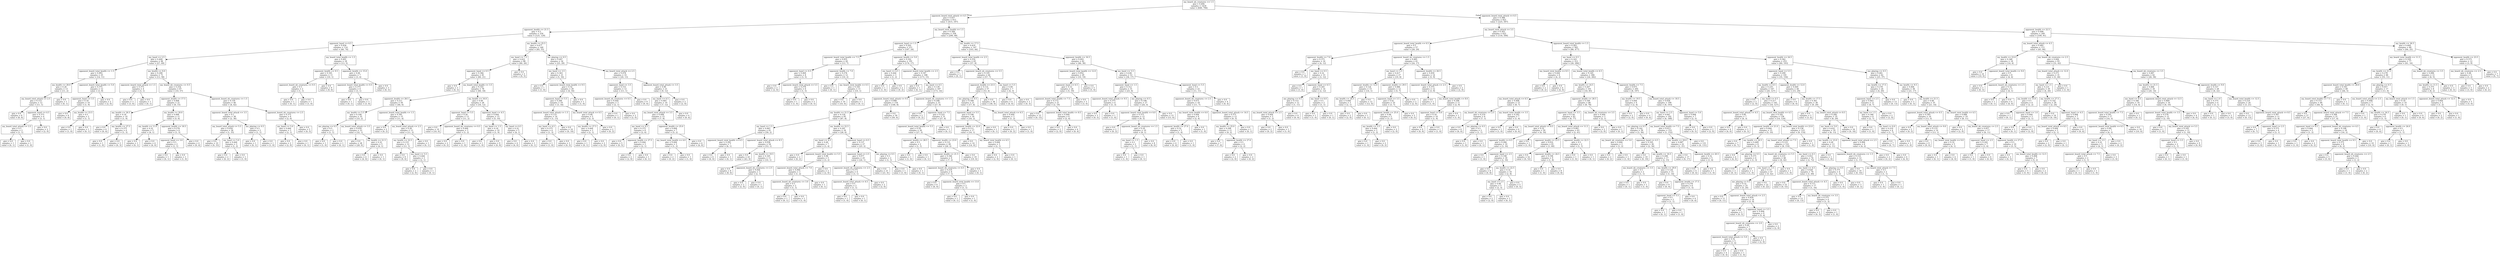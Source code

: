digraph Tree {
node [shape=box] ;
0 [label="my_board_nb_creatures <= 1.5\ngini = 0.494\nsamples = 1434\nvalue = [640, 794]"] ;
1 [label="opponent_board_total_attack <= 4.5\ngini = 0.437\nsamples = 612\nvalue = [415, 197]"] ;
0 -> 1 [labeldistance=2.5, labelangle=45, headlabel="True"] ;
2 [label="opponent_health <= 21.5\ngini = 0.5\nsamples = 254\nvalue = [125, 129]"] ;
1 -> 2 ;
3 [label="opponent_hand <= 6.5\ngini = 0.456\nsamples = 114\nvalue = [40, 74]"] ;
2 -> 3 ;
4 [label="my_hand <= 2.5\ngini = 0.404\nsamples = 96\nvalue = [27, 69]"] ;
3 -> 4 ;
5 [label="opponent_board_total_health <= 1.5\ngini = 0.493\nsamples = 25\nvalue = [14, 11]"] ;
4 -> 5 ;
6 [label="my_health <= 28.0\ngini = 0.26\nsamples = 13\nvalue = [11, 2]"] ;
5 -> 6 ;
7 [label="my_board_total_attack <= 2.5\ngini = 0.153\nsamples = 12\nvalue = [11, 1]"] ;
6 -> 7 ;
8 [label="gini = 0.0\nsamples = 8\nvalue = [8, 0]"] ;
7 -> 8 ;
9 [label="opponent_hand <= 4.5\ngini = 0.375\nsamples = 4\nvalue = [3, 1]"] ;
7 -> 9 ;
10 [label="my_board_total_attack <= 3.5\ngini = 0.5\nsamples = 2\nvalue = [1, 1]"] ;
9 -> 10 ;
11 [label="gini = 0.0\nsamples = 1\nvalue = [0, 1]"] ;
10 -> 11 ;
12 [label="gini = 0.0\nsamples = 1\nvalue = [1, 0]"] ;
10 -> 12 ;
13 [label="gini = 0.0\nsamples = 2\nvalue = [2, 0]"] ;
9 -> 13 ;
14 [label="gini = 0.0\nsamples = 1\nvalue = [0, 1]"] ;
6 -> 14 ;
15 [label="opponent_board_total_health <= 5.0\ngini = 0.375\nsamples = 12\nvalue = [3, 9]"] ;
5 -> 15 ;
16 [label="opponent_hand <= 3.5\ngini = 0.18\nsamples = 10\nvalue = [1, 9]"] ;
15 -> 16 ;
17 [label="gini = 0.0\nsamples = 8\nvalue = [0, 8]"] ;
16 -> 17 ;
18 [label="my_health <= 23.5\ngini = 0.5\nsamples = 2\nvalue = [1, 1]"] ;
16 -> 18 ;
19 [label="gini = 0.0\nsamples = 1\nvalue = [1, 0]"] ;
18 -> 19 ;
20 [label="gini = 0.0\nsamples = 1\nvalue = [0, 1]"] ;
18 -> 20 ;
21 [label="gini = 0.0\nsamples = 2\nvalue = [2, 0]"] ;
15 -> 21 ;
22 [label="my_health <= 8.0\ngini = 0.299\nsamples = 71\nvalue = [13, 58]"] ;
4 -> 22 ;
23 [label="opponent_board_total_attack <= 1.5\ngini = 0.375\nsamples = 4\nvalue = [3, 1]"] ;
22 -> 23 ;
24 [label="gini = 0.0\nsamples = 3\nvalue = [3, 0]"] ;
23 -> 24 ;
25 [label="gini = 0.0\nsamples = 1\nvalue = [0, 1]"] ;
23 -> 25 ;
26 [label="my_board_nb_creatures <= 0.5\ngini = 0.254\nsamples = 67\nvalue = [10, 57]"] ;
22 -> 26 ;
27 [label="opponent_health <= 17.5\ngini = 0.408\nsamples = 21\nvalue = [6, 15]"] ;
26 -> 27 ;
28 [label="my_health <= 26.5\ngini = 0.18\nsamples = 10\nvalue = [1, 9]"] ;
27 -> 28 ;
29 [label="gini = 0.0\nsamples = 6\nvalue = [0, 6]"] ;
28 -> 29 ;
30 [label="my_health <= 27.5\ngini = 0.375\nsamples = 4\nvalue = [1, 3]"] ;
28 -> 30 ;
31 [label="gini = 0.0\nsamples = 1\nvalue = [1, 0]"] ;
30 -> 31 ;
32 [label="gini = 0.0\nsamples = 3\nvalue = [0, 3]"] ;
30 -> 32 ;
33 [label="my_health <= 20.0\ngini = 0.496\nsamples = 11\nvalue = [5, 6]"] ;
27 -> 33 ;
34 [label="my_health <= 11.0\ngini = 0.32\nsamples = 5\nvalue = [4, 1]"] ;
33 -> 34 ;
35 [label="gini = 0.0\nsamples = 1\nvalue = [0, 1]"] ;
34 -> 35 ;
36 [label="gini = 0.0\nsamples = 4\nvalue = [4, 0]"] ;
34 -> 36 ;
37 [label="opponent_health <= 18.5\ngini = 0.278\nsamples = 6\nvalue = [1, 5]"] ;
33 -> 37 ;
38 [label="opponent_hand <= 3.0\ngini = 0.5\nsamples = 2\nvalue = [1, 1]"] ;
37 -> 38 ;
39 [label="gini = 0.0\nsamples = 1\nvalue = [0, 1]"] ;
38 -> 39 ;
40 [label="gini = 0.0\nsamples = 1\nvalue = [1, 0]"] ;
38 -> 40 ;
41 [label="gini = 0.0\nsamples = 4\nvalue = [0, 4]"] ;
37 -> 41 ;
42 [label="opponent_board_nb_creatures <= 1.5\ngini = 0.159\nsamples = 46\nvalue = [4, 42]"] ;
26 -> 42 ;
43 [label="opponent_board_total_attack <= 3.5\ngini = 0.1\nsamples = 38\nvalue = [2, 36]"] ;
42 -> 43 ;
44 [label="my_board_total_attack <= 5.5\ngini = 0.054\nsamples = 36\nvalue = [1, 35]"] ;
43 -> 44 ;
45 [label="gini = 0.0\nsamples = 33\nvalue = [0, 33]"] ;
44 -> 45 ;
46 [label="my_hand <= 5.0\ngini = 0.444\nsamples = 3\nvalue = [1, 2]"] ;
44 -> 46 ;
47 [label="gini = 0.0\nsamples = 2\nvalue = [0, 2]"] ;
46 -> 47 ;
48 [label="gini = 0.0\nsamples = 1\nvalue = [1, 0]"] ;
46 -> 48 ;
49 [label="me_playing <= 0.5\ngini = 0.5\nsamples = 2\nvalue = [1, 1]"] ;
43 -> 49 ;
50 [label="gini = 0.0\nsamples = 1\nvalue = [0, 1]"] ;
49 -> 50 ;
51 [label="gini = 0.0\nsamples = 1\nvalue = [1, 0]"] ;
49 -> 51 ;
52 [label="opponent_board_nb_creatures <= 2.5\ngini = 0.375\nsamples = 8\nvalue = [2, 6]"] ;
42 -> 52 ;
53 [label="my_hand <= 5.0\ngini = 0.444\nsamples = 3\nvalue = [2, 1]"] ;
52 -> 53 ;
54 [label="gini = 0.0\nsamples = 2\nvalue = [2, 0]"] ;
53 -> 54 ;
55 [label="gini = 0.0\nsamples = 1\nvalue = [0, 1]"] ;
53 -> 55 ;
56 [label="gini = 0.0\nsamples = 5\nvalue = [0, 5]"] ;
52 -> 56 ;
57 [label="my_board_total_health <= 1.5\ngini = 0.401\nsamples = 18\nvalue = [13, 5]"] ;
3 -> 57 ;
58 [label="opponent_health <= 9.5\ngini = 0.165\nsamples = 11\nvalue = [10, 1]"] ;
57 -> 58 ;
59 [label="opponent_board_nb_creatures <= 0.5\ngini = 0.5\nsamples = 2\nvalue = [1, 1]"] ;
58 -> 59 ;
60 [label="gini = 0.0\nsamples = 1\nvalue = [0, 1]"] ;
59 -> 60 ;
61 [label="gini = 0.0\nsamples = 1\nvalue = [1, 0]"] ;
59 -> 61 ;
62 [label="gini = 0.0\nsamples = 9\nvalue = [9, 0]"] ;
58 -> 62 ;
63 [label="opponent_health <= 15.0\ngini = 0.49\nsamples = 7\nvalue = [3, 4]"] ;
57 -> 63 ;
64 [label="opponent_board_total_health <= 0.5\ngini = 0.375\nsamples = 4\nvalue = [3, 1]"] ;
63 -> 64 ;
65 [label="gini = 0.0\nsamples = 1\nvalue = [0, 1]"] ;
64 -> 65 ;
66 [label="gini = 0.0\nsamples = 3\nvalue = [3, 0]"] ;
64 -> 66 ;
67 [label="gini = 0.0\nsamples = 3\nvalue = [0, 3]"] ;
63 -> 67 ;
68 [label="my_health <= 25.5\ngini = 0.477\nsamples = 140\nvalue = [85, 55]"] ;
2 -> 68 ;
69 [label="my_hand <= 7.5\ngini = 0.422\nsamples = 86\nvalue = [60, 26]"] ;
68 -> 69 ;
70 [label="opponent_hand <= 0.5\ngini = 0.384\nsamples = 81\nvalue = [60, 21]"] ;
69 -> 70 ;
71 [label="gini = 0.0\nsamples = 3\nvalue = [0, 3]"] ;
70 -> 71 ;
72 [label="my_board_total_health <= 3.5\ngini = 0.355\nsamples = 78\nvalue = [60, 18]"] ;
70 -> 72 ;
73 [label="opponent_health <= 28.5\ngini = 0.211\nsamples = 50\nvalue = [44, 6]"] ;
72 -> 73 ;
74 [label="my_health <= 5.5\ngini = 0.108\nsamples = 35\nvalue = [33, 2]"] ;
73 -> 74 ;
75 [label="me_playing <= 0.5\ngini = 0.5\nsamples = 2\nvalue = [1, 1]"] ;
74 -> 75 ;
76 [label="gini = 0.0\nsamples = 1\nvalue = [1, 0]"] ;
75 -> 76 ;
77 [label="gini = 0.0\nsamples = 1\nvalue = [0, 1]"] ;
75 -> 77 ;
78 [label="my_board_total_attack <= 3.5\ngini = 0.059\nsamples = 33\nvalue = [32, 1]"] ;
74 -> 78 ;
79 [label="gini = 0.0\nsamples = 28\nvalue = [28, 0]"] ;
78 -> 79 ;
80 [label="my_health <= 21.5\ngini = 0.32\nsamples = 5\nvalue = [4, 1]"] ;
78 -> 80 ;
81 [label="gini = 0.0\nsamples = 4\nvalue = [4, 0]"] ;
80 -> 81 ;
82 [label="gini = 0.0\nsamples = 1\nvalue = [0, 1]"] ;
80 -> 82 ;
83 [label="opponent_board_total_health <= 1.5\ngini = 0.391\nsamples = 15\nvalue = [11, 4]"] ;
73 -> 83 ;
84 [label="gini = 0.0\nsamples = 2\nvalue = [0, 2]"] ;
83 -> 84 ;
85 [label="my_board_total_attack <= 2.5\ngini = 0.26\nsamples = 13\nvalue = [11, 2]"] ;
83 -> 85 ;
86 [label="my_health <= 22.5\ngini = 0.153\nsamples = 12\nvalue = [11, 1]"] ;
85 -> 86 ;
87 [label="gini = 0.0\nsamples = 9\nvalue = [9, 0]"] ;
86 -> 87 ;
88 [label="my_hand <= 5.5\ngini = 0.444\nsamples = 3\nvalue = [2, 1]"] ;
86 -> 88 ;
89 [label="gini = 0.0\nsamples = 2\nvalue = [2, 0]"] ;
88 -> 89 ;
90 [label="gini = 0.0\nsamples = 1\nvalue = [0, 1]"] ;
88 -> 90 ;
91 [label="gini = 0.0\nsamples = 1\nvalue = [0, 1]"] ;
85 -> 91 ;
92 [label="my_health <= 16.0\ngini = 0.49\nsamples = 28\nvalue = [16, 12]"] ;
72 -> 92 ;
93 [label="opponent_hand <= 5.5\ngini = 0.26\nsamples = 13\nvalue = [11, 2]"] ;
92 -> 93 ;
94 [label="gini = 0.0\nsamples = 10\nvalue = [10, 0]"] ;
93 -> 94 ;
95 [label="opponent_board_nb_creatures <= 0.5\ngini = 0.444\nsamples = 3\nvalue = [1, 2]"] ;
93 -> 95 ;
96 [label="gini = 0.0\nsamples = 2\nvalue = [0, 2]"] ;
95 -> 96 ;
97 [label="gini = 0.0\nsamples = 1\nvalue = [1, 0]"] ;
95 -> 97 ;
98 [label="opponent_hand <= 4.5\ngini = 0.444\nsamples = 15\nvalue = [5, 10]"] ;
92 -> 98 ;
99 [label="my_hand <= 1.5\ngini = 0.18\nsamples = 10\nvalue = [1, 9]"] ;
98 -> 99 ;
100 [label="gini = 0.0\nsamples = 1\nvalue = [1, 0]"] ;
99 -> 100 ;
101 [label="gini = 0.0\nsamples = 9\nvalue = [0, 9]"] ;
99 -> 101 ;
102 [label="my_hand <= 6.5\ngini = 0.32\nsamples = 5\nvalue = [4, 1]"] ;
98 -> 102 ;
103 [label="gini = 0.0\nsamples = 4\nvalue = [4, 0]"] ;
102 -> 103 ;
104 [label="gini = 0.0\nsamples = 1\nvalue = [0, 1]"] ;
102 -> 104 ;
105 [label="gini = 0.0\nsamples = 5\nvalue = [0, 5]"] ;
69 -> 105 ;
106 [label="me_playing <= 0.5\ngini = 0.497\nsamples = 54\nvalue = [25, 29]"] ;
68 -> 106 ;
107 [label="my_hand <= 3.5\ngini = 0.363\nsamples = 21\nvalue = [5, 16]"] ;
106 -> 107 ;
108 [label="gini = 0.0\nsamples = 1\nvalue = [1, 0]"] ;
107 -> 108 ;
109 [label="opponent_board_total_health <= 9.5\ngini = 0.32\nsamples = 20\nvalue = [4, 16]"] ;
107 -> 109 ;
110 [label="opponent_hand <= 5.5\ngini = 0.266\nsamples = 19\nvalue = [3, 16]"] ;
109 -> 110 ;
111 [label="opponent_board_total_attack <= 1.5\ngini = 0.133\nsamples = 14\nvalue = [1, 13]"] ;
110 -> 111 ;
112 [label="my_hand <= 4.5\ngini = 0.375\nsamples = 4\nvalue = [1, 3]"] ;
111 -> 112 ;
113 [label="gini = 0.0\nsamples = 1\nvalue = [1, 0]"] ;
112 -> 113 ;
114 [label="gini = 0.0\nsamples = 3\nvalue = [0, 3]"] ;
112 -> 114 ;
115 [label="gini = 0.0\nsamples = 10\nvalue = [0, 10]"] ;
111 -> 115 ;
116 [label="my_board_total_attack <= 0.5\ngini = 0.48\nsamples = 5\nvalue = [2, 3]"] ;
110 -> 116 ;
117 [label="my_health <= 27.5\ngini = 0.444\nsamples = 3\nvalue = [2, 1]"] ;
116 -> 117 ;
118 [label="gini = 0.0\nsamples = 1\nvalue = [0, 1]"] ;
117 -> 118 ;
119 [label="gini = 0.0\nsamples = 2\nvalue = [2, 0]"] ;
117 -> 119 ;
120 [label="gini = 0.0\nsamples = 2\nvalue = [0, 2]"] ;
116 -> 120 ;
121 [label="gini = 0.0\nsamples = 1\nvalue = [1, 0]"] ;
109 -> 121 ;
122 [label="my_board_total_attack <= 2.5\ngini = 0.478\nsamples = 33\nvalue = [20, 13]"] ;
106 -> 122 ;
123 [label="opponent_hand <= 3.5\ngini = 0.153\nsamples = 12\nvalue = [11, 1]"] ;
122 -> 123 ;
124 [label="opponent_board_nb_creatures <= 0.5\ngini = 0.444\nsamples = 3\nvalue = [2, 1]"] ;
123 -> 124 ;
125 [label="gini = 0.0\nsamples = 1\nvalue = [0, 1]"] ;
124 -> 125 ;
126 [label="gini = 0.0\nsamples = 2\nvalue = [2, 0]"] ;
124 -> 126 ;
127 [label="gini = 0.0\nsamples = 9\nvalue = [9, 0]"] ;
123 -> 127 ;
128 [label="opponent_board_total_attack <= 3.5\ngini = 0.49\nsamples = 21\nvalue = [9, 12]"] ;
122 -> 128 ;
129 [label="my_hand <= 6.5\ngini = 0.465\nsamples = 19\nvalue = [7, 12]"] ;
128 -> 129 ;
130 [label="my_board_total_attack <= 3.5\ngini = 0.498\nsamples = 15\nvalue = [7, 8]"] ;
129 -> 130 ;
131 [label="my_hand <= 4.5\ngini = 0.375\nsamples = 8\nvalue = [2, 6]"] ;
130 -> 131 ;
132 [label="gini = 0.0\nsamples = 5\nvalue = [0, 5]"] ;
131 -> 132 ;
133 [label="opponent_health <= 27.5\ngini = 0.444\nsamples = 3\nvalue = [2, 1]"] ;
131 -> 133 ;
134 [label="gini = 0.0\nsamples = 2\nvalue = [2, 0]"] ;
133 -> 134 ;
135 [label="gini = 0.0\nsamples = 1\nvalue = [0, 1]"] ;
133 -> 135 ;
136 [label="opponent_health <= 25.0\ngini = 0.408\nsamples = 7\nvalue = [5, 2]"] ;
130 -> 136 ;
137 [label="my_board_total_health <= 4.0\ngini = 0.444\nsamples = 3\nvalue = [1, 2]"] ;
136 -> 137 ;
138 [label="gini = 0.0\nsamples = 2\nvalue = [0, 2]"] ;
137 -> 138 ;
139 [label="gini = 0.0\nsamples = 1\nvalue = [1, 0]"] ;
137 -> 139 ;
140 [label="gini = 0.0\nsamples = 4\nvalue = [4, 0]"] ;
136 -> 140 ;
141 [label="gini = 0.0\nsamples = 4\nvalue = [0, 4]"] ;
129 -> 141 ;
142 [label="gini = 0.0\nsamples = 2\nvalue = [2, 0]"] ;
128 -> 142 ;
143 [label="my_board_total_health <= 1.5\ngini = 0.308\nsamples = 358\nvalue = [290, 68]"] ;
1 -> 143 ;
144 [label="opponent_hand <= 1.5\ngini = 0.202\nsamples = 211\nvalue = [187, 24]"] ;
143 -> 144 ;
145 [label="opponent_board_total_health <= 7.5\ngini = 0.455\nsamples = 20\nvalue = [13, 7]"] ;
144 -> 145 ;
146 [label="opponent_hand <= 0.5\ngini = 0.469\nsamples = 8\nvalue = [3, 5]"] ;
145 -> 146 ;
147 [label="gini = 0.0\nsamples = 2\nvalue = [2, 0]"] ;
146 -> 147 ;
148 [label="opponent_board_total_attack <= 5.5\ngini = 0.278\nsamples = 6\nvalue = [1, 5]"] ;
146 -> 148 ;
149 [label="gini = 0.0\nsamples = 1\nvalue = [1, 0]"] ;
148 -> 149 ;
150 [label="gini = 0.0\nsamples = 5\nvalue = [0, 5]"] ;
148 -> 150 ;
151 [label="opponent_health <= 7.0\ngini = 0.278\nsamples = 12\nvalue = [10, 2]"] ;
145 -> 151 ;
152 [label="gini = 0.0\nsamples = 1\nvalue = [0, 1]"] ;
151 -> 152 ;
153 [label="my_board_total_health <= 0.5\ngini = 0.165\nsamples = 11\nvalue = [10, 1]"] ;
151 -> 153 ;
154 [label="gini = 0.0\nsamples = 10\nvalue = [10, 0]"] ;
153 -> 154 ;
155 [label="gini = 0.0\nsamples = 1\nvalue = [0, 1]"] ;
153 -> 155 ;
156 [label="opponent_health <= 5.0\ngini = 0.162\nsamples = 191\nvalue = [174, 17]"] ;
144 -> 156 ;
157 [label="my_hand <= 4.5\ngini = 0.444\nsamples = 3\nvalue = [1, 2]"] ;
156 -> 157 ;
158 [label="gini = 0.0\nsamples = 1\nvalue = [1, 0]"] ;
157 -> 158 ;
159 [label="gini = 0.0\nsamples = 2\nvalue = [0, 2]"] ;
157 -> 159 ;
160 [label="opponent_board_total_health <= 2.5\ngini = 0.147\nsamples = 188\nvalue = [173, 15]"] ;
156 -> 160 ;
161 [label="gini = 0.0\nsamples = 1\nvalue = [0, 1]"] ;
160 -> 161 ;
162 [label="my_hand <= 6.5\ngini = 0.139\nsamples = 187\nvalue = [173, 14]"] ;
160 -> 162 ;
163 [label="opponent_board_total_attack <= 9.5\ngini = 0.098\nsamples = 154\nvalue = [146, 8]"] ;
162 -> 163 ;
164 [label="my_health <= 21.5\ngini = 0.154\nsamples = 95\nvalue = [87, 8]"] ;
163 -> 164 ;
165 [label="my_hand <= 1.5\ngini = 0.063\nsamples = 61\nvalue = [59, 2]"] ;
164 -> 165 ;
166 [label="opponent_board_total_health <= 6.5\ngini = 0.245\nsamples = 7\nvalue = [6, 1]"] ;
165 -> 166 ;
167 [label="gini = 0.0\nsamples = 6\nvalue = [6, 0]"] ;
166 -> 167 ;
168 [label="gini = 0.0\nsamples = 1\nvalue = [0, 1]"] ;
166 -> 168 ;
169 [label="opponent_board_total_attack <= 8.5\ngini = 0.036\nsamples = 54\nvalue = [53, 1]"] ;
165 -> 169 ;
170 [label="gini = 0.0\nsamples = 43\nvalue = [43, 0]"] ;
169 -> 170 ;
171 [label="my_health <= 19.5\ngini = 0.165\nsamples = 11\nvalue = [10, 1]"] ;
169 -> 171 ;
172 [label="gini = 0.0\nsamples = 8\nvalue = [8, 0]"] ;
171 -> 172 ;
173 [label="opponent_board_nb_creatures <= 2.5\ngini = 0.444\nsamples = 3\nvalue = [2, 1]"] ;
171 -> 173 ;
174 [label="gini = 0.0\nsamples = 2\nvalue = [2, 0]"] ;
173 -> 174 ;
175 [label="gini = 0.0\nsamples = 1\nvalue = [0, 1]"] ;
173 -> 175 ;
176 [label="my_health <= 22.5\ngini = 0.291\nsamples = 34\nvalue = [28, 6]"] ;
164 -> 176 ;
177 [label="my_hand <= 4.5\ngini = 0.49\nsamples = 7\nvalue = [3, 4]"] ;
176 -> 177 ;
178 [label="gini = 0.0\nsamples = 2\nvalue = [0, 2]"] ;
177 -> 178 ;
179 [label="opponent_board_total_health <= 5.5\ngini = 0.48\nsamples = 5\nvalue = [3, 2]"] ;
177 -> 179 ;
180 [label="opponent_board_total_attack <= 7.0\ngini = 0.444\nsamples = 3\nvalue = [1, 2]"] ;
179 -> 180 ;
181 [label="opponent_board_nb_creatures <= 3.0\ngini = 0.5\nsamples = 2\nvalue = [1, 1]"] ;
180 -> 181 ;
182 [label="gini = 0.0\nsamples = 1\nvalue = [0, 1]"] ;
181 -> 182 ;
183 [label="gini = 0.0\nsamples = 1\nvalue = [1, 0]"] ;
181 -> 183 ;
184 [label="gini = 0.0\nsamples = 1\nvalue = [0, 1]"] ;
180 -> 184 ;
185 [label="gini = 0.0\nsamples = 2\nvalue = [2, 0]"] ;
179 -> 185 ;
186 [label="opponent_hand <= 6.5\ngini = 0.137\nsamples = 27\nvalue = [25, 2]"] ;
176 -> 186 ;
187 [label="opponent_hand <= 2.5\ngini = 0.077\nsamples = 25\nvalue = [24, 1]"] ;
186 -> 187 ;
188 [label="opponent_board_nb_creatures <= 2.5\ngini = 0.375\nsamples = 4\nvalue = [3, 1]"] ;
187 -> 188 ;
189 [label="opponent_board_total_attack <= 6.5\ngini = 0.5\nsamples = 2\nvalue = [1, 1]"] ;
188 -> 189 ;
190 [label="gini = 0.0\nsamples = 1\nvalue = [1, 0]"] ;
189 -> 190 ;
191 [label="gini = 0.0\nsamples = 1\nvalue = [0, 1]"] ;
189 -> 191 ;
192 [label="gini = 0.0\nsamples = 2\nvalue = [2, 0]"] ;
188 -> 192 ;
193 [label="gini = 0.0\nsamples = 21\nvalue = [21, 0]"] ;
187 -> 193 ;
194 [label="me_playing <= 0.5\ngini = 0.5\nsamples = 2\nvalue = [1, 1]"] ;
186 -> 194 ;
195 [label="gini = 0.0\nsamples = 1\nvalue = [1, 0]"] ;
194 -> 195 ;
196 [label="gini = 0.0\nsamples = 1\nvalue = [0, 1]"] ;
194 -> 196 ;
197 [label="gini = 0.0\nsamples = 59\nvalue = [59, 0]"] ;
163 -> 197 ;
198 [label="opponent_board_nb_creatures <= 1.5\ngini = 0.298\nsamples = 33\nvalue = [27, 6]"] ;
162 -> 198 ;
199 [label="gini = 0.0\nsamples = 2\nvalue = [0, 2]"] ;
198 -> 199 ;
200 [label="opponent_hand <= 7.5\ngini = 0.225\nsamples = 31\nvalue = [27, 4]"] ;
198 -> 200 ;
201 [label="opponent_board_total_health <= 5.5\ngini = 0.18\nsamples = 30\nvalue = [27, 3]"] ;
200 -> 201 ;
202 [label="opponent_health <= 28.5\ngini = 0.5\nsamples = 2\nvalue = [1, 1]"] ;
201 -> 202 ;
203 [label="gini = 0.0\nsamples = 1\nvalue = [1, 0]"] ;
202 -> 203 ;
204 [label="gini = 0.0\nsamples = 1\nvalue = [0, 1]"] ;
202 -> 204 ;
205 [label="opponent_health <= 23.0\ngini = 0.133\nsamples = 28\nvalue = [26, 2]"] ;
201 -> 205 ;
206 [label="opponent_health <= 21.5\ngini = 0.346\nsamples = 9\nvalue = [7, 2]"] ;
205 -> 206 ;
207 [label="opponent_board_nb_creatures <= 4.5\ngini = 0.219\nsamples = 8\nvalue = [7, 1]"] ;
206 -> 207 ;
208 [label="gini = 0.0\nsamples = 6\nvalue = [6, 0]"] ;
207 -> 208 ;
209 [label="opponent_board_total_health <= 13.0\ngini = 0.5\nsamples = 2\nvalue = [1, 1]"] ;
207 -> 209 ;
210 [label="gini = 0.0\nsamples = 1\nvalue = [0, 1]"] ;
209 -> 210 ;
211 [label="gini = 0.0\nsamples = 1\nvalue = [1, 0]"] ;
209 -> 211 ;
212 [label="gini = 0.0\nsamples = 1\nvalue = [0, 1]"] ;
206 -> 212 ;
213 [label="gini = 0.0\nsamples = 19\nvalue = [19, 0]"] ;
205 -> 213 ;
214 [label="gini = 0.0\nsamples = 1\nvalue = [0, 1]"] ;
200 -> 214 ;
215 [label="my_health <= 17.5\ngini = 0.419\nsamples = 147\nvalue = [103, 44]"] ;
143 -> 215 ;
216 [label="opponent_board_total_health <= 2.5\ngini = 0.216\nsamples = 65\nvalue = [57, 8]"] ;
215 -> 216 ;
217 [label="gini = 0.0\nsamples = 1\nvalue = [0, 1]"] ;
216 -> 217 ;
218 [label="opponent_board_nb_creatures <= 5.5\ngini = 0.195\nsamples = 64\nvalue = [57, 7]"] ;
216 -> 218 ;
219 [label="opponent_health <= 23.5\ngini = 0.131\nsamples = 57\nvalue = [53, 4]"] ;
218 -> 219 ;
220 [label="me_playing <= 0.5\ngini = 0.308\nsamples = 21\nvalue = [17, 4]"] ;
219 -> 220 ;
221 [label="opponent_hand <= 5.5\ngini = 0.198\nsamples = 18\nvalue = [16, 2]"] ;
220 -> 221 ;
222 [label="opponent_health <= 22.0\ngini = 0.111\nsamples = 17\nvalue = [16, 1]"] ;
221 -> 222 ;
223 [label="gini = 0.0\nsamples = 14\nvalue = [14, 0]"] ;
222 -> 223 ;
224 [label="my_board_total_health <= 4.5\ngini = 0.444\nsamples = 3\nvalue = [2, 1]"] ;
222 -> 224 ;
225 [label="gini = 0.0\nsamples = 2\nvalue = [2, 0]"] ;
224 -> 225 ;
226 [label="gini = 0.0\nsamples = 1\nvalue = [0, 1]"] ;
224 -> 226 ;
227 [label="gini = 0.0\nsamples = 1\nvalue = [0, 1]"] ;
221 -> 227 ;
228 [label="my_board_total_attack <= 6.5\ngini = 0.444\nsamples = 3\nvalue = [1, 2]"] ;
220 -> 228 ;
229 [label="gini = 0.0\nsamples = 2\nvalue = [0, 2]"] ;
228 -> 229 ;
230 [label="gini = 0.0\nsamples = 1\nvalue = [1, 0]"] ;
228 -> 230 ;
231 [label="gini = 0.0\nsamples = 36\nvalue = [36, 0]"] ;
219 -> 231 ;
232 [label="my_hand <= 5.5\ngini = 0.49\nsamples = 7\nvalue = [4, 3]"] ;
218 -> 232 ;
233 [label="gini = 0.0\nsamples = 4\nvalue = [4, 0]"] ;
232 -> 233 ;
234 [label="gini = 0.0\nsamples = 3\nvalue = [0, 3]"] ;
232 -> 234 ;
235 [label="opponent_health <= 16.5\ngini = 0.493\nsamples = 82\nvalue = [46, 36]"] ;
215 -> 235 ;
236 [label="opponent_board_total_health <= 12.0\ngini = 0.452\nsamples = 29\nvalue = [10, 19]"] ;
235 -> 236 ;
237 [label="opponent_hand <= 6.5\ngini = 0.33\nsamples = 24\nvalue = [5, 19]"] ;
236 -> 237 ;
238 [label="opponent_board_total_health <= 7.5\ngini = 0.172\nsamples = 21\nvalue = [2, 19]"] ;
237 -> 238 ;
239 [label="gini = 0.0\nsamples = 15\nvalue = [0, 15]"] ;
238 -> 239 ;
240 [label="opponent_board_total_health <= 8.5\ngini = 0.444\nsamples = 6\nvalue = [2, 4]"] ;
238 -> 240 ;
241 [label="gini = 0.0\nsamples = 2\nvalue = [2, 0]"] ;
240 -> 241 ;
242 [label="gini = 0.0\nsamples = 4\nvalue = [0, 4]"] ;
240 -> 242 ;
243 [label="gini = 0.0\nsamples = 3\nvalue = [3, 0]"] ;
237 -> 243 ;
244 [label="gini = 0.0\nsamples = 5\nvalue = [5, 0]"] ;
236 -> 244 ;
245 [label="my_hand <= 5.5\ngini = 0.436\nsamples = 53\nvalue = [36, 17]"] ;
235 -> 245 ;
246 [label="opponent_hand <= 1.5\ngini = 0.312\nsamples = 31\nvalue = [25, 6]"] ;
245 -> 246 ;
247 [label="opponent_board_total_attack <= 9.5\ngini = 0.375\nsamples = 4\nvalue = [1, 3]"] ;
246 -> 247 ;
248 [label="gini = 0.0\nsamples = 3\nvalue = [0, 3]"] ;
247 -> 248 ;
249 [label="gini = 0.0\nsamples = 1\nvalue = [1, 0]"] ;
247 -> 249 ;
250 [label="me_playing <= 0.5\ngini = 0.198\nsamples = 27\nvalue = [24, 3]"] ;
246 -> 250 ;
251 [label="opponent_board_total_health <= 6.0\ngini = 0.375\nsamples = 12\nvalue = [9, 3]"] ;
250 -> 251 ;
252 [label="gini = 0.0\nsamples = 2\nvalue = [0, 2]"] ;
251 -> 252 ;
253 [label="opponent_board_nb_creatures <= 1.5\ngini = 0.18\nsamples = 10\nvalue = [9, 1]"] ;
251 -> 253 ;
254 [label="my_hand <= 1.5\ngini = 0.5\nsamples = 2\nvalue = [1, 1]"] ;
253 -> 254 ;
255 [label="gini = 0.0\nsamples = 1\nvalue = [1, 0]"] ;
254 -> 255 ;
256 [label="gini = 0.0\nsamples = 1\nvalue = [0, 1]"] ;
254 -> 256 ;
257 [label="gini = 0.0\nsamples = 8\nvalue = [8, 0]"] ;
253 -> 257 ;
258 [label="gini = 0.0\nsamples = 15\nvalue = [15, 0]"] ;
250 -> 258 ;
259 [label="opponent_hand <= 5.5\ngini = 0.5\nsamples = 22\nvalue = [11, 11]"] ;
245 -> 259 ;
260 [label="opponent_board_nb_creatures <= 2.5\ngini = 0.475\nsamples = 18\nvalue = [11, 7]"] ;
259 -> 260 ;
261 [label="my_board_total_health <= 6.0\ngini = 0.444\nsamples = 6\nvalue = [2, 4]"] ;
260 -> 261 ;
262 [label="opponent_health <= 27.0\ngini = 0.32\nsamples = 5\nvalue = [1, 4]"] ;
261 -> 262 ;
263 [label="gini = 0.0\nsamples = 4\nvalue = [0, 4]"] ;
262 -> 263 ;
264 [label="gini = 0.0\nsamples = 1\nvalue = [1, 0]"] ;
262 -> 264 ;
265 [label="gini = 0.0\nsamples = 1\nvalue = [1, 0]"] ;
261 -> 265 ;
266 [label="opponent_board_total_attack <= 14.5\ngini = 0.375\nsamples = 12\nvalue = [9, 3]"] ;
260 -> 266 ;
267 [label="my_health <= 25.0\ngini = 0.298\nsamples = 11\nvalue = [9, 2]"] ;
266 -> 267 ;
268 [label="gini = 0.0\nsamples = 7\nvalue = [7, 0]"] ;
267 -> 268 ;
269 [label="opponent_health <= 27.0\ngini = 0.5\nsamples = 4\nvalue = [2, 2]"] ;
267 -> 269 ;
270 [label="gini = 0.0\nsamples = 2\nvalue = [2, 0]"] ;
269 -> 270 ;
271 [label="gini = 0.0\nsamples = 2\nvalue = [0, 2]"] ;
269 -> 271 ;
272 [label="gini = 0.0\nsamples = 1\nvalue = [0, 1]"] ;
266 -> 272 ;
273 [label="gini = 0.0\nsamples = 4\nvalue = [0, 4]"] ;
259 -> 273 ;
274 [label="opponent_board_total_attack <= 6.5\ngini = 0.398\nsamples = 822\nvalue = [225, 597]"] ;
0 -> 274 [labeldistance=2.5, labelangle=-45, headlabel="False"] ;
275 [label="my_board_total_attack <= 3.5\ngini = 0.303\nsamples = 622\nvalue = [116, 506]"] ;
274 -> 275 ;
276 [label="opponent_board_total_health <= 0.5\ngini = 0.5\nsamples = 57\nvalue = [28, 29]"] ;
275 -> 276 ;
277 [label="opponent_health <= 7.0\ngini = 0.375\nsamples = 16\nvalue = [4, 12]"] ;
276 -> 277 ;
278 [label="gini = 0.0\nsamples = 1\nvalue = [1, 0]"] ;
277 -> 278 ;
279 [label="my_hand <= 0.5\ngini = 0.32\nsamples = 15\nvalue = [3, 12]"] ;
277 -> 279 ;
280 [label="gini = 0.0\nsamples = 1\nvalue = [1, 0]"] ;
279 -> 280 ;
281 [label="opponent_hand <= 6.5\ngini = 0.245\nsamples = 14\nvalue = [2, 12]"] ;
279 -> 281 ;
282 [label="me_playing <= 0.5\ngini = 0.153\nsamples = 12\nvalue = [1, 11]"] ;
281 -> 282 ;
283 [label="my_board_total_attack <= 2.5\ngini = 0.444\nsamples = 3\nvalue = [1, 2]"] ;
282 -> 283 ;
284 [label="gini = 0.0\nsamples = 2\nvalue = [0, 2]"] ;
283 -> 284 ;
285 [label="gini = 0.0\nsamples = 1\nvalue = [1, 0]"] ;
283 -> 285 ;
286 [label="gini = 0.0\nsamples = 9\nvalue = [0, 9]"] ;
282 -> 286 ;
287 [label="my_hand <= 6.0\ngini = 0.5\nsamples = 2\nvalue = [1, 1]"] ;
281 -> 287 ;
288 [label="gini = 0.0\nsamples = 1\nvalue = [1, 0]"] ;
287 -> 288 ;
289 [label="gini = 0.0\nsamples = 1\nvalue = [0, 1]"] ;
287 -> 289 ;
290 [label="opponent_board_nb_creatures <= 1.5\ngini = 0.485\nsamples = 41\nvalue = [24, 17]"] ;
276 -> 290 ;
291 [label="my_hand <= 3.5\ngini = 0.417\nsamples = 27\nvalue = [19, 8]"] ;
290 -> 291 ;
292 [label="opponent_health <= 12.0\ngini = 0.124\nsamples = 15\nvalue = [14, 1]"] ;
291 -> 292 ;
293 [label="my_health <= 24.5\ngini = 0.444\nsamples = 3\nvalue = [2, 1]"] ;
292 -> 293 ;
294 [label="gini = 0.0\nsamples = 2\nvalue = [2, 0]"] ;
293 -> 294 ;
295 [label="gini = 0.0\nsamples = 1\nvalue = [0, 1]"] ;
293 -> 295 ;
296 [label="gini = 0.0\nsamples = 12\nvalue = [12, 0]"] ;
292 -> 296 ;
297 [label="opponent_health <= 29.5\ngini = 0.486\nsamples = 12\nvalue = [5, 7]"] ;
291 -> 297 ;
298 [label="opponent_hand <= 3.5\ngini = 0.42\nsamples = 10\nvalue = [3, 7]"] ;
297 -> 298 ;
299 [label="opponent_health <= 25.0\ngini = 0.48\nsamples = 5\nvalue = [3, 2]"] ;
298 -> 299 ;
300 [label="my_health <= 5.5\ngini = 0.444\nsamples = 3\nvalue = [1, 2]"] ;
299 -> 300 ;
301 [label="gini = 0.0\nsamples = 1\nvalue = [1, 0]"] ;
300 -> 301 ;
302 [label="gini = 0.0\nsamples = 2\nvalue = [0, 2]"] ;
300 -> 302 ;
303 [label="gini = 0.0\nsamples = 2\nvalue = [2, 0]"] ;
299 -> 303 ;
304 [label="gini = 0.0\nsamples = 5\nvalue = [0, 5]"] ;
298 -> 304 ;
305 [label="gini = 0.0\nsamples = 2\nvalue = [2, 0]"] ;
297 -> 305 ;
306 [label="opponent_health <= 26.5\ngini = 0.459\nsamples = 14\nvalue = [5, 9]"] ;
290 -> 306 ;
307 [label="opponent_board_total_attack <= 2.5\ngini = 0.375\nsamples = 12\nvalue = [3, 9]"] ;
306 -> 307 ;
308 [label="gini = 0.0\nsamples = 1\nvalue = [1, 0]"] ;
307 -> 308 ;
309 [label="my_board_total_health <= 8.0\ngini = 0.298\nsamples = 11\nvalue = [2, 9]"] ;
307 -> 309 ;
310 [label="opponent_hand <= 6.0\ngini = 0.18\nsamples = 10\nvalue = [1, 9]"] ;
309 -> 310 ;
311 [label="gini = 0.0\nsamples = 9\nvalue = [0, 9]"] ;
310 -> 311 ;
312 [label="gini = 0.0\nsamples = 1\nvalue = [1, 0]"] ;
310 -> 312 ;
313 [label="gini = 0.0\nsamples = 1\nvalue = [1, 0]"] ;
309 -> 313 ;
314 [label="gini = 0.0\nsamples = 2\nvalue = [2, 0]"] ;
306 -> 314 ;
315 [label="opponent_board_total_health <= 1.5\ngini = 0.263\nsamples = 565\nvalue = [88, 477]"] ;
275 -> 315 ;
316 [label="my_hand <= 0.5\ngini = 0.163\nsamples = 312\nvalue = [28, 284]"] ;
315 -> 316 ;
317 [label="my_board_total_health <= 8.5\ngini = 0.444\nsamples = 6\nvalue = [4, 2]"] ;
316 -> 317 ;
318 [label="gini = 0.0\nsamples = 2\nvalue = [0, 2]"] ;
317 -> 318 ;
319 [label="gini = 0.0\nsamples = 4\nvalue = [4, 0]"] ;
317 -> 319 ;
320 [label="my_board_total_health <= 6.5\ngini = 0.145\nsamples = 306\nvalue = [24, 282]"] ;
316 -> 320 ;
321 [label="my_health <= 14.5\ngini = 0.267\nsamples = 101\nvalue = [16, 85]"] ;
320 -> 321 ;
322 [label="my_board_total_attack <= 6.5\ngini = 0.498\nsamples = 15\nvalue = [8, 7]"] ;
321 -> 322 ;
323 [label="my_board_nb_creatures <= 2.5\ngini = 0.219\nsamples = 8\nvalue = [7, 1]"] ;
322 -> 323 ;
324 [label="gini = 0.0\nsamples = 6\nvalue = [6, 0]"] ;
323 -> 324 ;
325 [label="me_playing <= 0.5\ngini = 0.5\nsamples = 2\nvalue = [1, 1]"] ;
323 -> 325 ;
326 [label="gini = 0.0\nsamples = 1\nvalue = [1, 0]"] ;
325 -> 326 ;
327 [label="gini = 0.0\nsamples = 1\nvalue = [0, 1]"] ;
325 -> 327 ;
328 [label="my_board_total_health <= 3.5\ngini = 0.245\nsamples = 7\nvalue = [1, 6]"] ;
322 -> 328 ;
329 [label="gini = 0.0\nsamples = 1\nvalue = [1, 0]"] ;
328 -> 329 ;
330 [label="gini = 0.0\nsamples = 6\nvalue = [0, 6]"] ;
328 -> 330 ;
331 [label="opponent_health <= 28.5\ngini = 0.169\nsamples = 86\nvalue = [8, 78]"] ;
321 -> 331 ;
332 [label="opponent_hand <= 3.5\ngini = 0.134\nsamples = 83\nvalue = [6, 77]"] ;
331 -> 332 ;
333 [label="my_board_total_attack <= 8.5\ngini = 0.32\nsamples = 20\nvalue = [4, 16]"] ;
332 -> 333 ;
334 [label="opponent_health <= 6.5\ngini = 0.266\nsamples = 19\nvalue = [3, 16]"] ;
333 -> 334 ;
335 [label="gini = 0.0\nsamples = 1\nvalue = [1, 0]"] ;
334 -> 335 ;
336 [label="opponent_hand <= 2.5\ngini = 0.198\nsamples = 18\nvalue = [2, 16]"] ;
334 -> 336 ;
337 [label="gini = 0.0\nsamples = 8\nvalue = [0, 8]"] ;
336 -> 337 ;
338 [label="my_health <= 22.5\ngini = 0.32\nsamples = 10\nvalue = [2, 8]"] ;
336 -> 338 ;
339 [label="my_hand <= 2.5\ngini = 0.48\nsamples = 5\nvalue = [2, 3]"] ;
338 -> 339 ;
340 [label="gini = 0.0\nsamples = 2\nvalue = [2, 0]"] ;
339 -> 340 ;
341 [label="gini = 0.0\nsamples = 3\nvalue = [0, 3]"] ;
339 -> 341 ;
342 [label="gini = 0.0\nsamples = 5\nvalue = [0, 5]"] ;
338 -> 342 ;
343 [label="gini = 0.0\nsamples = 1\nvalue = [1, 0]"] ;
333 -> 343 ;
344 [label="my_board_total_attack <= 11.5\ngini = 0.061\nsamples = 63\nvalue = [2, 61]"] ;
332 -> 344 ;
345 [label="opponent_health <= 23.5\ngini = 0.032\nsamples = 61\nvalue = [1, 60]"] ;
344 -> 345 ;
346 [label="gini = 0.0\nsamples = 52\nvalue = [0, 52]"] ;
345 -> 346 ;
347 [label="opponent_health <= 24.5\ngini = 0.198\nsamples = 9\nvalue = [1, 8]"] ;
345 -> 347 ;
348 [label="gini = 0.0\nsamples = 1\nvalue = [1, 0]"] ;
347 -> 348 ;
349 [label="gini = 0.0\nsamples = 8\nvalue = [0, 8]"] ;
347 -> 349 ;
350 [label="opponent_health <= 22.5\ngini = 0.5\nsamples = 2\nvalue = [1, 1]"] ;
344 -> 350 ;
351 [label="gini = 0.0\nsamples = 1\nvalue = [1, 0]"] ;
350 -> 351 ;
352 [label="gini = 0.0\nsamples = 1\nvalue = [0, 1]"] ;
350 -> 352 ;
353 [label="my_board_nb_creatures <= 3.5\ngini = 0.444\nsamples = 3\nvalue = [2, 1]"] ;
331 -> 353 ;
354 [label="gini = 0.0\nsamples = 2\nvalue = [2, 0]"] ;
353 -> 354 ;
355 [label="gini = 0.0\nsamples = 1\nvalue = [0, 1]"] ;
353 -> 355 ;
356 [label="opponent_health <= 7.5\ngini = 0.075\nsamples = 205\nvalue = [8, 197]"] ;
320 -> 356 ;
357 [label="my_health <= 19.5\ngini = 0.444\nsamples = 6\nvalue = [2, 4]"] ;
356 -> 357 ;
358 [label="gini = 0.0\nsamples = 2\nvalue = [2, 0]"] ;
357 -> 358 ;
359 [label="gini = 0.0\nsamples = 4\nvalue = [0, 4]"] ;
357 -> 359 ;
360 [label="my_board_total_attack <= 18.5\ngini = 0.058\nsamples = 199\nvalue = [6, 193]"] ;
356 -> 360 ;
361 [label="my_hand <= 2.5\ngini = 0.041\nsamples = 192\nvalue = [4, 188]"] ;
360 -> 361 ;
362 [label="me_playing <= 0.5\ngini = 0.142\nsamples = 39\nvalue = [3, 36]"] ;
361 -> 362 ;
363 [label="my_board_nb_creatures <= 5.0\ngini = 0.444\nsamples = 3\nvalue = [1, 2]"] ;
362 -> 363 ;
364 [label="gini = 0.0\nsamples = 2\nvalue = [0, 2]"] ;
363 -> 364 ;
365 [label="gini = 0.0\nsamples = 1\nvalue = [1, 0]"] ;
363 -> 365 ;
366 [label="opponent_hand <= 4.5\ngini = 0.105\nsamples = 36\nvalue = [2, 34]"] ;
362 -> 366 ;
367 [label="gini = 0.0\nsamples = 19\nvalue = [0, 19]"] ;
366 -> 367 ;
368 [label="my_health <= 16.5\ngini = 0.208\nsamples = 17\nvalue = [2, 15]"] ;
366 -> 368 ;
369 [label="my_board_nb_creatures <= 3.5\ngini = 0.5\nsamples = 2\nvalue = [1, 1]"] ;
368 -> 369 ;
370 [label="gini = 0.0\nsamples = 1\nvalue = [0, 1]"] ;
369 -> 370 ;
371 [label="gini = 0.0\nsamples = 1\nvalue = [1, 0]"] ;
369 -> 371 ;
372 [label="my_health <= 29.0\ngini = 0.124\nsamples = 15\nvalue = [1, 14]"] ;
368 -> 372 ;
373 [label="gini = 0.0\nsamples = 9\nvalue = [0, 9]"] ;
372 -> 373 ;
374 [label="opponent_health <= 17.5\ngini = 0.278\nsamples = 6\nvalue = [1, 5]"] ;
372 -> 374 ;
375 [label="opponent_hand <= 5.5\ngini = 0.5\nsamples = 2\nvalue = [1, 1]"] ;
374 -> 375 ;
376 [label="gini = 0.0\nsamples = 1\nvalue = [0, 1]"] ;
375 -> 376 ;
377 [label="gini = 0.0\nsamples = 1\nvalue = [1, 0]"] ;
375 -> 377 ;
378 [label="gini = 0.0\nsamples = 4\nvalue = [0, 4]"] ;
374 -> 378 ;
379 [label="my_board_total_health <= 7.5\ngini = 0.013\nsamples = 153\nvalue = [1, 152]"] ;
361 -> 379 ;
380 [label="my_health <= 29.0\ngini = 0.087\nsamples = 22\nvalue = [1, 21]"] ;
379 -> 380 ;
381 [label="gini = 0.0\nsamples = 17\nvalue = [0, 17]"] ;
380 -> 381 ;
382 [label="opponent_health <= 20.5\ngini = 0.32\nsamples = 5\nvalue = [1, 4]"] ;
380 -> 382 ;
383 [label="gini = 0.0\nsamples = 4\nvalue = [0, 4]"] ;
382 -> 383 ;
384 [label="gini = 0.0\nsamples = 1\nvalue = [1, 0]"] ;
382 -> 384 ;
385 [label="gini = 0.0\nsamples = 131\nvalue = [0, 131]"] ;
379 -> 385 ;
386 [label="opponent_hand <= 5.0\ngini = 0.408\nsamples = 7\nvalue = [2, 5]"] ;
360 -> 386 ;
387 [label="gini = 0.0\nsamples = 5\nvalue = [0, 5]"] ;
386 -> 387 ;
388 [label="gini = 0.0\nsamples = 2\nvalue = [2, 0]"] ;
386 -> 388 ;
389 [label="opponent_health <= 24.5\ngini = 0.362\nsamples = 253\nvalue = [60, 193]"] ;
315 -> 389 ;
390 [label="opponent_hand <= 5.5\ngini = 0.299\nsamples = 191\nvalue = [35, 156]"] ;
389 -> 390 ;
391 [label="my_health <= 6.5\ngini = 0.235\nsamples = 147\nvalue = [20, 127]"] ;
390 -> 391 ;
392 [label="gini = 0.0\nsamples = 2\nvalue = [2, 0]"] ;
391 -> 392 ;
393 [label="my_hand <= 0.5\ngini = 0.217\nsamples = 145\nvalue = [18, 127]"] ;
391 -> 393 ;
394 [label="opponent_board_total_attack <= 4.5\ngini = 0.49\nsamples = 7\nvalue = [4, 3]"] ;
393 -> 394 ;
395 [label="gini = 0.0\nsamples = 4\nvalue = [4, 0]"] ;
394 -> 395 ;
396 [label="gini = 0.0\nsamples = 3\nvalue = [0, 3]"] ;
394 -> 396 ;
397 [label="my_board_total_health <= 4.5\ngini = 0.182\nsamples = 138\nvalue = [14, 124]"] ;
393 -> 397 ;
398 [label="opponent_health <= 21.0\ngini = 0.444\nsamples = 15\nvalue = [5, 10]"] ;
397 -> 398 ;
399 [label="gini = 0.0\nsamples = 7\nvalue = [0, 7]"] ;
398 -> 399 ;
400 [label="my_health <= 24.5\ngini = 0.469\nsamples = 8\nvalue = [5, 3]"] ;
398 -> 400 ;
401 [label="gini = 0.0\nsamples = 4\nvalue = [4, 0]"] ;
400 -> 401 ;
402 [label="me_playing <= 0.5\ngini = 0.375\nsamples = 4\nvalue = [1, 3]"] ;
400 -> 402 ;
403 [label="gini = 0.0\nsamples = 3\nvalue = [0, 3]"] ;
402 -> 403 ;
404 [label="gini = 0.0\nsamples = 1\nvalue = [1, 0]"] ;
402 -> 404 ;
405 [label="my_board_total_health <= 23.0\ngini = 0.136\nsamples = 123\nvalue = [9, 114]"] ;
397 -> 405 ;
406 [label="my_board_total_attack <= 7.5\ngini = 0.123\nsamples = 122\nvalue = [8, 114]"] ;
405 -> 406 ;
407 [label="my_board_nb_creatures <= 5.5\ngini = 0.219\nsamples = 48\nvalue = [6, 42]"] ;
406 -> 407 ;
408 [label="my_hand <= 3.5\ngini = 0.19\nsamples = 47\nvalue = [5, 42]"] ;
407 -> 408 ;
409 [label="me_playing <= 0.5\ngini = 0.32\nsamples = 25\nvalue = [5, 20]"] ;
408 -> 409 ;
410 [label="gini = 0.0\nsamples = 11\nvalue = [0, 11]"] ;
409 -> 410 ;
411 [label="opponent_board_total_attack <= 2.5\ngini = 0.459\nsamples = 14\nvalue = [5, 9]"] ;
409 -> 411 ;
412 [label="gini = 0.0\nsamples = 5\nvalue = [0, 5]"] ;
411 -> 412 ;
413 [label="opponent_hand <= 3.5\ngini = 0.494\nsamples = 9\nvalue = [5, 4]"] ;
411 -> 413 ;
414 [label="opponent_board_nb_creatures <= 2.0\ngini = 0.49\nsamples = 7\nvalue = [3, 4]"] ;
413 -> 414 ;
415 [label="opponent_board_total_attack <= 5.0\ngini = 0.32\nsamples = 5\nvalue = [1, 4]"] ;
414 -> 415 ;
416 [label="gini = 0.0\nsamples = 4\nvalue = [0, 4]"] ;
415 -> 416 ;
417 [label="gini = 0.0\nsamples = 1\nvalue = [1, 0]"] ;
415 -> 417 ;
418 [label="gini = 0.0\nsamples = 2\nvalue = [2, 0]"] ;
414 -> 418 ;
419 [label="gini = 0.0\nsamples = 2\nvalue = [2, 0]"] ;
413 -> 419 ;
420 [label="gini = 0.0\nsamples = 22\nvalue = [0, 22]"] ;
408 -> 420 ;
421 [label="gini = 0.0\nsamples = 1\nvalue = [1, 0]"] ;
407 -> 421 ;
422 [label="my_hand <= 6.5\ngini = 0.053\nsamples = 74\nvalue = [2, 72]"] ;
406 -> 422 ;
423 [label="my_hand <= 4.5\ngini = 0.028\nsamples = 70\nvalue = [1, 69]"] ;
422 -> 423 ;
424 [label="gini = 0.0\nsamples = 53\nvalue = [0, 53]"] ;
423 -> 424 ;
425 [label="opponent_board_total_attack <= 4.5\ngini = 0.111\nsamples = 17\nvalue = [1, 16]"] ;
423 -> 425 ;
426 [label="gini = 0.0\nsamples = 13\nvalue = [0, 13]"] ;
425 -> 426 ;
427 [label="my_board_nb_creatures <= 3.5\ngini = 0.375\nsamples = 4\nvalue = [1, 3]"] ;
425 -> 427 ;
428 [label="gini = 0.0\nsamples = 3\nvalue = [0, 3]"] ;
427 -> 428 ;
429 [label="gini = 0.0\nsamples = 1\nvalue = [1, 0]"] ;
427 -> 429 ;
430 [label="me_playing <= 0.5\ngini = 0.375\nsamples = 4\nvalue = [1, 3]"] ;
422 -> 430 ;
431 [label="gini = 0.0\nsamples = 1\nvalue = [1, 0]"] ;
430 -> 431 ;
432 [label="gini = 0.0\nsamples = 3\nvalue = [0, 3]"] ;
430 -> 432 ;
433 [label="gini = 0.0\nsamples = 1\nvalue = [1, 0]"] ;
405 -> 433 ;
434 [label="opponent_health <= 12.0\ngini = 0.449\nsamples = 44\nvalue = [15, 29]"] ;
390 -> 434 ;
435 [label="gini = 0.0\nsamples = 6\nvalue = [6, 0]"] ;
434 -> 435 ;
436 [label="my_health <= 17.5\ngini = 0.361\nsamples = 38\nvalue = [9, 29]"] ;
434 -> 436 ;
437 [label="gini = 0.0\nsamples = 3\nvalue = [3, 0]"] ;
436 -> 437 ;
438 [label="my_board_total_attack <= 8.5\ngini = 0.284\nsamples = 35\nvalue = [6, 29]"] ;
436 -> 438 ;
439 [label="my_hand <= 5.0\ngini = 0.432\nsamples = 19\nvalue = [6, 13]"] ;
438 -> 439 ;
440 [label="my_health <= 23.0\ngini = 0.26\nsamples = 13\nvalue = [2, 11]"] ;
439 -> 440 ;
441 [label="gini = 0.0\nsamples = 1\nvalue = [1, 0]"] ;
440 -> 441 ;
442 [label="opponent_board_nb_creatures <= 1.5\ngini = 0.153\nsamples = 12\nvalue = [1, 11]"] ;
440 -> 442 ;
443 [label="gini = 0.0\nsamples = 10\nvalue = [0, 10]"] ;
442 -> 443 ;
444 [label="my_board_total_attack <= 7.5\ngini = 0.5\nsamples = 2\nvalue = [1, 1]"] ;
442 -> 444 ;
445 [label="gini = 0.0\nsamples = 1\nvalue = [1, 0]"] ;
444 -> 445 ;
446 [label="gini = 0.0\nsamples = 1\nvalue = [0, 1]"] ;
444 -> 446 ;
447 [label="opponent_board_total_attack <= 2.5\ngini = 0.444\nsamples = 6\nvalue = [4, 2]"] ;
439 -> 447 ;
448 [label="gini = 0.0\nsamples = 2\nvalue = [0, 2]"] ;
447 -> 448 ;
449 [label="gini = 0.0\nsamples = 4\nvalue = [4, 0]"] ;
447 -> 449 ;
450 [label="gini = 0.0\nsamples = 16\nvalue = [0, 16]"] ;
438 -> 450 ;
451 [label="me_playing <= 0.5\ngini = 0.481\nsamples = 62\nvalue = [25, 37]"] ;
389 -> 451 ;
452 [label="my_health <= 17.5\ngini = 0.278\nsamples = 24\nvalue = [4, 20]"] ;
451 -> 452 ;
453 [label="opponent_hand <= 2.5\ngini = 0.463\nsamples = 11\nvalue = [4, 7]"] ;
452 -> 453 ;
454 [label="my_hand <= 1.5\ngini = 0.346\nsamples = 9\nvalue = [2, 7]"] ;
453 -> 454 ;
455 [label="gini = 0.0\nsamples = 1\nvalue = [1, 0]"] ;
454 -> 455 ;
456 [label="my_hand <= 6.0\ngini = 0.219\nsamples = 8\nvalue = [1, 7]"] ;
454 -> 456 ;
457 [label="gini = 0.0\nsamples = 7\nvalue = [0, 7]"] ;
456 -> 457 ;
458 [label="gini = 0.0\nsamples = 1\nvalue = [1, 0]"] ;
456 -> 458 ;
459 [label="gini = 0.0\nsamples = 2\nvalue = [2, 0]"] ;
453 -> 459 ;
460 [label="gini = 0.0\nsamples = 13\nvalue = [0, 13]"] ;
452 -> 460 ;
461 [label="my_health <= 9.5\ngini = 0.494\nsamples = 38\nvalue = [21, 17]"] ;
451 -> 461 ;
462 [label="gini = 0.0\nsamples = 3\nvalue = [0, 3]"] ;
461 -> 462 ;
463 [label="my_health <= 21.5\ngini = 0.48\nsamples = 35\nvalue = [21, 14]"] ;
461 -> 463 ;
464 [label="opponent_board_total_attack <= 0.5\ngini = 0.305\nsamples = 16\nvalue = [13, 3]"] ;
463 -> 464 ;
465 [label="gini = 0.0\nsamples = 2\nvalue = [0, 2]"] ;
464 -> 465 ;
466 [label="my_board_total_attack <= 9.0\ngini = 0.133\nsamples = 14\nvalue = [13, 1]"] ;
464 -> 466 ;
467 [label="gini = 0.0\nsamples = 9\nvalue = [9, 0]"] ;
466 -> 467 ;
468 [label="my_board_total_health <= 9.0\ngini = 0.32\nsamples = 5\nvalue = [4, 1]"] ;
466 -> 468 ;
469 [label="gini = 0.0\nsamples = 1\nvalue = [0, 1]"] ;
468 -> 469 ;
470 [label="gini = 0.0\nsamples = 4\nvalue = [4, 0]"] ;
468 -> 470 ;
471 [label="my_board_total_health <= 4.5\ngini = 0.488\nsamples = 19\nvalue = [8, 11]"] ;
463 -> 471 ;
472 [label="gini = 0.0\nsamples = 2\nvalue = [2, 0]"] ;
471 -> 472 ;
473 [label="my_board_nb_creatures <= 2.5\ngini = 0.457\nsamples = 17\nvalue = [6, 11]"] ;
471 -> 473 ;
474 [label="opponent_hand <= 2.5\ngini = 0.245\nsamples = 7\nvalue = [1, 6]"] ;
473 -> 474 ;
475 [label="gini = 0.0\nsamples = 1\nvalue = [1, 0]"] ;
474 -> 475 ;
476 [label="gini = 0.0\nsamples = 6\nvalue = [0, 6]"] ;
474 -> 476 ;
477 [label="opponent_health <= 27.0\ngini = 0.5\nsamples = 10\nvalue = [5, 5]"] ;
473 -> 477 ;
478 [label="gini = 0.0\nsamples = 3\nvalue = [0, 3]"] ;
477 -> 478 ;
479 [label="my_board_total_health <= 12.5\ngini = 0.408\nsamples = 7\nvalue = [5, 2]"] ;
477 -> 479 ;
480 [label="gini = 0.0\nsamples = 5\nvalue = [5, 0]"] ;
479 -> 480 ;
481 [label="gini = 0.0\nsamples = 2\nvalue = [0, 2]"] ;
479 -> 481 ;
482 [label="opponent_health <= 22.5\ngini = 0.496\nsamples = 200\nvalue = [109, 91]"] ;
274 -> 482 ;
483 [label="my_board_total_attack <= 4.5\ngini = 0.482\nsamples = 111\nvalue = [45, 66]"] ;
482 -> 483 ;
484 [label="my_health <= 23.0\ngini = 0.346\nsamples = 18\nvalue = [14, 4]"] ;
483 -> 484 ;
485 [label="gini = 0.0\nsamples = 10\nvalue = [10, 0]"] ;
484 -> 485 ;
486 [label="opponent_board_total_health <= 9.0\ngini = 0.5\nsamples = 8\nvalue = [4, 4]"] ;
484 -> 486 ;
487 [label="gini = 0.0\nsamples = 3\nvalue = [0, 3]"] ;
486 -> 487 ;
488 [label="opponent_board_nb_creatures <= 2.5\ngini = 0.32\nsamples = 5\nvalue = [4, 1]"] ;
486 -> 488 ;
489 [label="gini = 0.0\nsamples = 1\nvalue = [0, 1]"] ;
488 -> 489 ;
490 [label="gini = 0.0\nsamples = 4\nvalue = [4, 0]"] ;
488 -> 490 ;
491 [label="my_board_nb_creatures <= 2.5\ngini = 0.444\nsamples = 93\nvalue = [31, 62]"] ;
483 -> 491 ;
492 [label="my_board_total_attack <= 12.0\ngini = 0.271\nsamples = 31\nvalue = [5, 26]"] ;
491 -> 492 ;
493 [label="my_hand <= 1.5\ngini = 0.231\nsamples = 30\nvalue = [4, 26]"] ;
492 -> 493 ;
494 [label="my_health <= 15.0\ngini = 0.5\nsamples = 4\nvalue = [2, 2]"] ;
493 -> 494 ;
495 [label="gini = 0.0\nsamples = 1\nvalue = [0, 1]"] ;
494 -> 495 ;
496 [label="opponent_hand <= 1.0\ngini = 0.444\nsamples = 3\nvalue = [2, 1]"] ;
494 -> 496 ;
497 [label="gini = 0.0\nsamples = 1\nvalue = [0, 1]"] ;
496 -> 497 ;
498 [label="gini = 0.0\nsamples = 2\nvalue = [2, 0]"] ;
496 -> 498 ;
499 [label="my_health <= 27.5\ngini = 0.142\nsamples = 26\nvalue = [2, 24]"] ;
493 -> 499 ;
500 [label="gini = 0.0\nsamples = 19\nvalue = [0, 19]"] ;
499 -> 500 ;
501 [label="opponent_hand <= 4.5\ngini = 0.408\nsamples = 7\nvalue = [2, 5]"] ;
499 -> 501 ;
502 [label="my_board_total_attack <= 8.5\ngini = 0.444\nsamples = 3\nvalue = [2, 1]"] ;
501 -> 502 ;
503 [label="gini = 0.0\nsamples = 2\nvalue = [2, 0]"] ;
502 -> 503 ;
504 [label="gini = 0.0\nsamples = 1\nvalue = [0, 1]"] ;
502 -> 504 ;
505 [label="gini = 0.0\nsamples = 4\nvalue = [0, 4]"] ;
501 -> 505 ;
506 [label="gini = 0.0\nsamples = 1\nvalue = [1, 0]"] ;
492 -> 506 ;
507 [label="my_board_nb_creatures <= 3.5\ngini = 0.487\nsamples = 62\nvalue = [26, 36]"] ;
491 -> 507 ;
508 [label="my_health <= 21.5\ngini = 0.484\nsamples = 34\nvalue = [20, 14]"] ;
507 -> 508 ;
509 [label="my_hand <= 8.5\ngini = 0.346\nsamples = 18\nvalue = [14, 4]"] ;
508 -> 509 ;
510 [label="opponent_board_total_health <= 7.5\ngini = 0.291\nsamples = 17\nvalue = [14, 3]"] ;
509 -> 510 ;
511 [label="opponent_board_total_health <= 6.5\ngini = 0.49\nsamples = 7\nvalue = [4, 3]"] ;
510 -> 511 ;
512 [label="my_hand <= 3.5\ngini = 0.32\nsamples = 5\nvalue = [4, 1]"] ;
511 -> 512 ;
513 [label="opponent_board_total_attack <= 7.5\ngini = 0.5\nsamples = 2\nvalue = [1, 1]"] ;
512 -> 513 ;
514 [label="gini = 0.0\nsamples = 1\nvalue = [0, 1]"] ;
513 -> 514 ;
515 [label="gini = 0.0\nsamples = 1\nvalue = [1, 0]"] ;
513 -> 515 ;
516 [label="gini = 0.0\nsamples = 3\nvalue = [3, 0]"] ;
512 -> 516 ;
517 [label="gini = 0.0\nsamples = 2\nvalue = [0, 2]"] ;
511 -> 517 ;
518 [label="gini = 0.0\nsamples = 10\nvalue = [10, 0]"] ;
510 -> 518 ;
519 [label="gini = 0.0\nsamples = 1\nvalue = [0, 1]"] ;
509 -> 519 ;
520 [label="opponent_board_total_attack <= 12.5\ngini = 0.469\nsamples = 16\nvalue = [6, 10]"] ;
508 -> 520 ;
521 [label="opponent_board_total_health <= 3.5\ngini = 0.278\nsamples = 12\nvalue = [2, 10]"] ;
520 -> 521 ;
522 [label="gini = 0.0\nsamples = 1\nvalue = [1, 0]"] ;
521 -> 522 ;
523 [label="my_board_total_attack <= 5.5\ngini = 0.165\nsamples = 11\nvalue = [1, 10]"] ;
521 -> 523 ;
524 [label="opponent_hand <= 3.5\ngini = 0.5\nsamples = 2\nvalue = [1, 1]"] ;
523 -> 524 ;
525 [label="gini = 0.0\nsamples = 1\nvalue = [0, 1]"] ;
524 -> 525 ;
526 [label="gini = 0.0\nsamples = 1\nvalue = [1, 0]"] ;
524 -> 526 ;
527 [label="gini = 0.0\nsamples = 9\nvalue = [0, 9]"] ;
523 -> 527 ;
528 [label="gini = 0.0\nsamples = 4\nvalue = [4, 0]"] ;
520 -> 528 ;
529 [label="opponent_health <= 9.0\ngini = 0.337\nsamples = 28\nvalue = [6, 22]"] ;
507 -> 529 ;
530 [label="my_hand <= 1.0\ngini = 0.375\nsamples = 4\nvalue = [3, 1]"] ;
529 -> 530 ;
531 [label="gini = 0.0\nsamples = 1\nvalue = [0, 1]"] ;
530 -> 531 ;
532 [label="gini = 0.0\nsamples = 3\nvalue = [3, 0]"] ;
530 -> 532 ;
533 [label="my_board_total_health <= 12.5\ngini = 0.219\nsamples = 24\nvalue = [3, 21]"] ;
529 -> 533 ;
534 [label="gini = 0.0\nsamples = 13\nvalue = [0, 13]"] ;
533 -> 534 ;
535 [label="opponent_board_total_attack <= 8.5\ngini = 0.397\nsamples = 11\nvalue = [3, 8]"] ;
533 -> 535 ;
536 [label="gini = 0.0\nsamples = 7\nvalue = [0, 7]"] ;
535 -> 536 ;
537 [label="opponent_hand <= 2.5\ngini = 0.375\nsamples = 4\nvalue = [3, 1]"] ;
535 -> 537 ;
538 [label="gini = 0.0\nsamples = 3\nvalue = [3, 0]"] ;
537 -> 538 ;
539 [label="gini = 0.0\nsamples = 1\nvalue = [0, 1]"] ;
537 -> 539 ;
540 [label="my_health <= 26.5\ngini = 0.404\nsamples = 89\nvalue = [64, 25]"] ;
482 -> 540 ;
541 [label="my_board_total_health <= 11.5\ngini = 0.329\nsamples = 77\nvalue = [61, 16]"] ;
540 -> 541 ;
542 [label="my_health <= 21.5\ngini = 0.278\nsamples = 66\nvalue = [55, 11]"] ;
541 -> 542 ;
543 [label="opponent_board_total_health <= 28.0\ngini = 0.183\nsamples = 49\nvalue = [44, 5]"] ;
542 -> 543 ;
544 [label="my_board_total_health <= 7.5\ngini = 0.153\nsamples = 48\nvalue = [44, 4]"] ;
543 -> 544 ;
545 [label="gini = 0.0\nsamples = 27\nvalue = [27, 0]"] ;
544 -> 545 ;
546 [label="opponent_board_total_attack <= 7.5\ngini = 0.308\nsamples = 21\nvalue = [17, 4]"] ;
544 -> 546 ;
547 [label="opponent_hand <= 0.5\ngini = 0.444\nsamples = 3\nvalue = [1, 2]"] ;
546 -> 547 ;
548 [label="gini = 0.0\nsamples = 1\nvalue = [1, 0]"] ;
547 -> 548 ;
549 [label="gini = 0.0\nsamples = 2\nvalue = [0, 2]"] ;
547 -> 549 ;
550 [label="opponent_board_nb_creatures <= 4.5\ngini = 0.198\nsamples = 18\nvalue = [16, 2]"] ;
546 -> 550 ;
551 [label="opponent_board_total_health <= 9.5\ngini = 0.375\nsamples = 8\nvalue = [6, 2]"] ;
550 -> 551 ;
552 [label="gini = 0.0\nsamples = 5\nvalue = [5, 0]"] ;
551 -> 552 ;
553 [label="opponent_board_nb_creatures <= 2.5\ngini = 0.444\nsamples = 3\nvalue = [1, 2]"] ;
551 -> 553 ;
554 [label="gini = 0.0\nsamples = 1\nvalue = [1, 0]"] ;
553 -> 554 ;
555 [label="gini = 0.0\nsamples = 2\nvalue = [0, 2]"] ;
553 -> 555 ;
556 [label="gini = 0.0\nsamples = 10\nvalue = [10, 0]"] ;
550 -> 556 ;
557 [label="gini = 0.0\nsamples = 1\nvalue = [0, 1]"] ;
543 -> 557 ;
558 [label="me_playing <= 0.5\ngini = 0.457\nsamples = 17\nvalue = [11, 6]"] ;
542 -> 558 ;
559 [label="my_board_total_attack <= 2.5\ngini = 0.408\nsamples = 7\nvalue = [2, 5]"] ;
558 -> 559 ;
560 [label="gini = 0.0\nsamples = 1\nvalue = [1, 0]"] ;
559 -> 560 ;
561 [label="my_health <= 24.5\ngini = 0.278\nsamples = 6\nvalue = [1, 5]"] ;
559 -> 561 ;
562 [label="gini = 0.0\nsamples = 4\nvalue = [0, 4]"] ;
561 -> 562 ;
563 [label="opponent_health <= 24.0\ngini = 0.5\nsamples = 2\nvalue = [1, 1]"] ;
561 -> 563 ;
564 [label="gini = 0.0\nsamples = 1\nvalue = [0, 1]"] ;
563 -> 564 ;
565 [label="gini = 0.0\nsamples = 1\nvalue = [1, 0]"] ;
563 -> 565 ;
566 [label="my_board_total_attack <= 1.5\ngini = 0.18\nsamples = 10\nvalue = [9, 1]"] ;
558 -> 566 ;
567 [label="gini = 0.0\nsamples = 1\nvalue = [0, 1]"] ;
566 -> 567 ;
568 [label="gini = 0.0\nsamples = 9\nvalue = [9, 0]"] ;
566 -> 568 ;
569 [label="my_board_nb_creatures <= 3.5\ngini = 0.496\nsamples = 11\nvalue = [6, 5]"] ;
541 -> 569 ;
570 [label="my_health <= 11.5\ngini = 0.375\nsamples = 8\nvalue = [6, 2]"] ;
569 -> 570 ;
571 [label="opponent_board_total_attack <= 12.5\ngini = 0.444\nsamples = 3\nvalue = [1, 2]"] ;
570 -> 571 ;
572 [label="gini = 0.0\nsamples = 2\nvalue = [0, 2]"] ;
571 -> 572 ;
573 [label="gini = 0.0\nsamples = 1\nvalue = [1, 0]"] ;
571 -> 573 ;
574 [label="gini = 0.0\nsamples = 5\nvalue = [5, 0]"] ;
570 -> 574 ;
575 [label="gini = 0.0\nsamples = 3\nvalue = [0, 3]"] ;
569 -> 575 ;
576 [label="opponent_health <= 23.5\ngini = 0.375\nsamples = 12\nvalue = [3, 9]"] ;
540 -> 576 ;
577 [label="my_board_nb_creatures <= 2.5\ngini = 0.48\nsamples = 5\nvalue = [3, 2]"] ;
576 -> 577 ;
578 [label="gini = 0.0\nsamples = 3\nvalue = [3, 0]"] ;
577 -> 578 ;
579 [label="gini = 0.0\nsamples = 2\nvalue = [0, 2]"] ;
577 -> 579 ;
580 [label="gini = 0.0\nsamples = 7\nvalue = [0, 7]"] ;
576 -> 580 ;
}